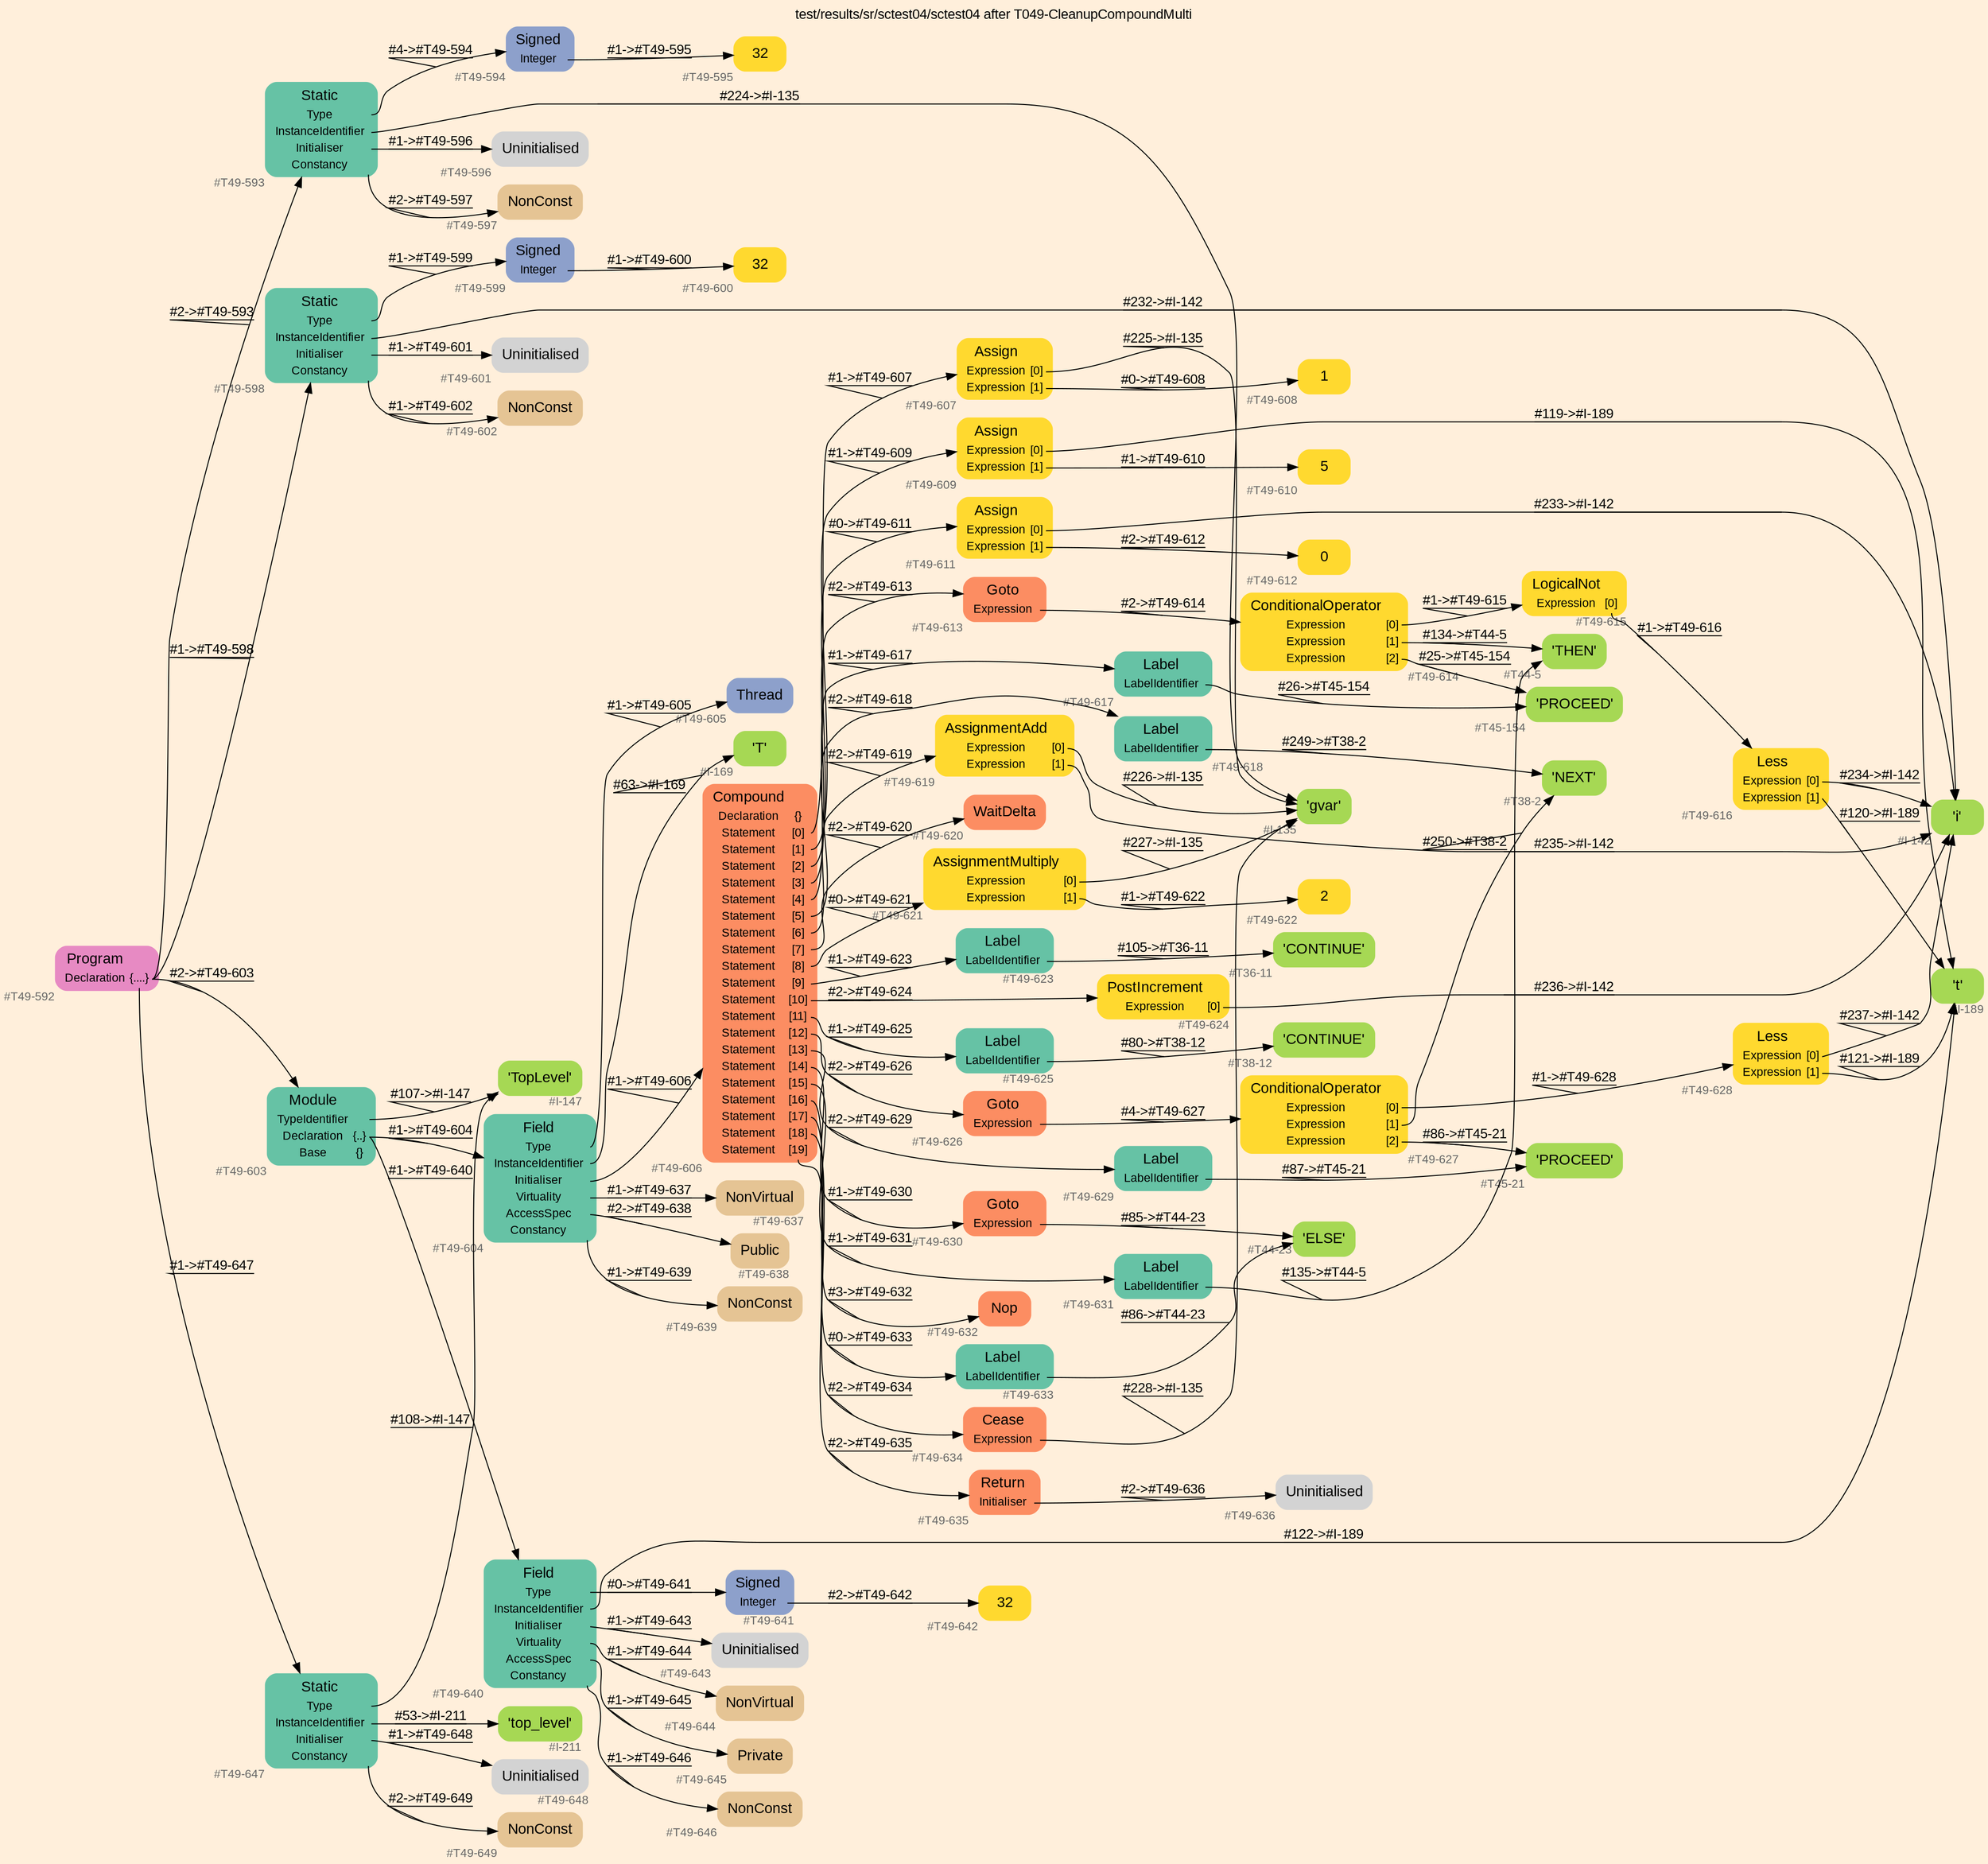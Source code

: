digraph "test/results/sr/sctest04/sctest04 after T049-CleanupCompoundMulti" {
label = "test/results/sr/sctest04/sctest04 after T049-CleanupCompoundMulti"
labelloc = t
graph [
    rankdir = "LR"
    ranksep = 0.3
    bgcolor = antiquewhite1
    color = black
    fontcolor = black
    fontname = "Arial"
];
node [
    fontname = "Arial"
];
edge [
    fontname = "Arial"
];

// -------------------- node figure --------------------
// -------- block #T49-592 ----------
"#T49-592" [
    fillcolor = "/set28/4"
    xlabel = "#T49-592"
    fontsize = "12"
    fontcolor = grey40
    shape = "plaintext"
    label = <<TABLE BORDER="0" CELLBORDER="0" CELLSPACING="0">
     <TR><TD><FONT COLOR="black" POINT-SIZE="15">Program</FONT></TD></TR>
     <TR><TD><FONT COLOR="black" POINT-SIZE="12">Declaration</FONT></TD><TD PORT="port0"><FONT COLOR="black" POINT-SIZE="12">{....}</FONT></TD></TR>
    </TABLE>>
    style = "rounded,filled"
];

// -------- block #T49-593 ----------
"#T49-593" [
    fillcolor = "/set28/1"
    xlabel = "#T49-593"
    fontsize = "12"
    fontcolor = grey40
    shape = "plaintext"
    label = <<TABLE BORDER="0" CELLBORDER="0" CELLSPACING="0">
     <TR><TD><FONT COLOR="black" POINT-SIZE="15">Static</FONT></TD></TR>
     <TR><TD><FONT COLOR="black" POINT-SIZE="12">Type</FONT></TD><TD PORT="port0"></TD></TR>
     <TR><TD><FONT COLOR="black" POINT-SIZE="12">InstanceIdentifier</FONT></TD><TD PORT="port1"></TD></TR>
     <TR><TD><FONT COLOR="black" POINT-SIZE="12">Initialiser</FONT></TD><TD PORT="port2"></TD></TR>
     <TR><TD><FONT COLOR="black" POINT-SIZE="12">Constancy</FONT></TD><TD PORT="port3"></TD></TR>
    </TABLE>>
    style = "rounded,filled"
];

// -------- block #T49-594 ----------
"#T49-594" [
    fillcolor = "/set28/3"
    xlabel = "#T49-594"
    fontsize = "12"
    fontcolor = grey40
    shape = "plaintext"
    label = <<TABLE BORDER="0" CELLBORDER="0" CELLSPACING="0">
     <TR><TD><FONT COLOR="black" POINT-SIZE="15">Signed</FONT></TD></TR>
     <TR><TD><FONT COLOR="black" POINT-SIZE="12">Integer</FONT></TD><TD PORT="port0"></TD></TR>
    </TABLE>>
    style = "rounded,filled"
];

// -------- block #T49-595 ----------
"#T49-595" [
    fillcolor = "/set28/6"
    xlabel = "#T49-595"
    fontsize = "12"
    fontcolor = grey40
    shape = "plaintext"
    label = <<TABLE BORDER="0" CELLBORDER="0" CELLSPACING="0">
     <TR><TD><FONT COLOR="black" POINT-SIZE="15">32</FONT></TD></TR>
    </TABLE>>
    style = "rounded,filled"
];

// -------- block #I-135 ----------
"#I-135" [
    fillcolor = "/set28/5"
    xlabel = "#I-135"
    fontsize = "12"
    fontcolor = grey40
    shape = "plaintext"
    label = <<TABLE BORDER="0" CELLBORDER="0" CELLSPACING="0">
     <TR><TD><FONT COLOR="black" POINT-SIZE="15">'gvar'</FONT></TD></TR>
    </TABLE>>
    style = "rounded,filled"
];

// -------- block #T49-596 ----------
"#T49-596" [
    xlabel = "#T49-596"
    fontsize = "12"
    fontcolor = grey40
    shape = "plaintext"
    label = <<TABLE BORDER="0" CELLBORDER="0" CELLSPACING="0">
     <TR><TD><FONT COLOR="black" POINT-SIZE="15">Uninitialised</FONT></TD></TR>
    </TABLE>>
    style = "rounded,filled"
];

// -------- block #T49-597 ----------
"#T49-597" [
    fillcolor = "/set28/7"
    xlabel = "#T49-597"
    fontsize = "12"
    fontcolor = grey40
    shape = "plaintext"
    label = <<TABLE BORDER="0" CELLBORDER="0" CELLSPACING="0">
     <TR><TD><FONT COLOR="black" POINT-SIZE="15">NonConst</FONT></TD></TR>
    </TABLE>>
    style = "rounded,filled"
];

// -------- block #T49-598 ----------
"#T49-598" [
    fillcolor = "/set28/1"
    xlabel = "#T49-598"
    fontsize = "12"
    fontcolor = grey40
    shape = "plaintext"
    label = <<TABLE BORDER="0" CELLBORDER="0" CELLSPACING="0">
     <TR><TD><FONT COLOR="black" POINT-SIZE="15">Static</FONT></TD></TR>
     <TR><TD><FONT COLOR="black" POINT-SIZE="12">Type</FONT></TD><TD PORT="port0"></TD></TR>
     <TR><TD><FONT COLOR="black" POINT-SIZE="12">InstanceIdentifier</FONT></TD><TD PORT="port1"></TD></TR>
     <TR><TD><FONT COLOR="black" POINT-SIZE="12">Initialiser</FONT></TD><TD PORT="port2"></TD></TR>
     <TR><TD><FONT COLOR="black" POINT-SIZE="12">Constancy</FONT></TD><TD PORT="port3"></TD></TR>
    </TABLE>>
    style = "rounded,filled"
];

// -------- block #T49-599 ----------
"#T49-599" [
    fillcolor = "/set28/3"
    xlabel = "#T49-599"
    fontsize = "12"
    fontcolor = grey40
    shape = "plaintext"
    label = <<TABLE BORDER="0" CELLBORDER="0" CELLSPACING="0">
     <TR><TD><FONT COLOR="black" POINT-SIZE="15">Signed</FONT></TD></TR>
     <TR><TD><FONT COLOR="black" POINT-SIZE="12">Integer</FONT></TD><TD PORT="port0"></TD></TR>
    </TABLE>>
    style = "rounded,filled"
];

// -------- block #T49-600 ----------
"#T49-600" [
    fillcolor = "/set28/6"
    xlabel = "#T49-600"
    fontsize = "12"
    fontcolor = grey40
    shape = "plaintext"
    label = <<TABLE BORDER="0" CELLBORDER="0" CELLSPACING="0">
     <TR><TD><FONT COLOR="black" POINT-SIZE="15">32</FONT></TD></TR>
    </TABLE>>
    style = "rounded,filled"
];

// -------- block #I-142 ----------
"#I-142" [
    fillcolor = "/set28/5"
    xlabel = "#I-142"
    fontsize = "12"
    fontcolor = grey40
    shape = "plaintext"
    label = <<TABLE BORDER="0" CELLBORDER="0" CELLSPACING="0">
     <TR><TD><FONT COLOR="black" POINT-SIZE="15">'i'</FONT></TD></TR>
    </TABLE>>
    style = "rounded,filled"
];

// -------- block #T49-601 ----------
"#T49-601" [
    xlabel = "#T49-601"
    fontsize = "12"
    fontcolor = grey40
    shape = "plaintext"
    label = <<TABLE BORDER="0" CELLBORDER="0" CELLSPACING="0">
     <TR><TD><FONT COLOR="black" POINT-SIZE="15">Uninitialised</FONT></TD></TR>
    </TABLE>>
    style = "rounded,filled"
];

// -------- block #T49-602 ----------
"#T49-602" [
    fillcolor = "/set28/7"
    xlabel = "#T49-602"
    fontsize = "12"
    fontcolor = grey40
    shape = "plaintext"
    label = <<TABLE BORDER="0" CELLBORDER="0" CELLSPACING="0">
     <TR><TD><FONT COLOR="black" POINT-SIZE="15">NonConst</FONT></TD></TR>
    </TABLE>>
    style = "rounded,filled"
];

// -------- block #T49-603 ----------
"#T49-603" [
    fillcolor = "/set28/1"
    xlabel = "#T49-603"
    fontsize = "12"
    fontcolor = grey40
    shape = "plaintext"
    label = <<TABLE BORDER="0" CELLBORDER="0" CELLSPACING="0">
     <TR><TD><FONT COLOR="black" POINT-SIZE="15">Module</FONT></TD></TR>
     <TR><TD><FONT COLOR="black" POINT-SIZE="12">TypeIdentifier</FONT></TD><TD PORT="port0"></TD></TR>
     <TR><TD><FONT COLOR="black" POINT-SIZE="12">Declaration</FONT></TD><TD PORT="port1"><FONT COLOR="black" POINT-SIZE="12">{..}</FONT></TD></TR>
     <TR><TD><FONT COLOR="black" POINT-SIZE="12">Base</FONT></TD><TD PORT="port2"><FONT COLOR="black" POINT-SIZE="12">{}</FONT></TD></TR>
    </TABLE>>
    style = "rounded,filled"
];

// -------- block #I-147 ----------
"#I-147" [
    fillcolor = "/set28/5"
    xlabel = "#I-147"
    fontsize = "12"
    fontcolor = grey40
    shape = "plaintext"
    label = <<TABLE BORDER="0" CELLBORDER="0" CELLSPACING="0">
     <TR><TD><FONT COLOR="black" POINT-SIZE="15">'TopLevel'</FONT></TD></TR>
    </TABLE>>
    style = "rounded,filled"
];

// -------- block #T49-604 ----------
"#T49-604" [
    fillcolor = "/set28/1"
    xlabel = "#T49-604"
    fontsize = "12"
    fontcolor = grey40
    shape = "plaintext"
    label = <<TABLE BORDER="0" CELLBORDER="0" CELLSPACING="0">
     <TR><TD><FONT COLOR="black" POINT-SIZE="15">Field</FONT></TD></TR>
     <TR><TD><FONT COLOR="black" POINT-SIZE="12">Type</FONT></TD><TD PORT="port0"></TD></TR>
     <TR><TD><FONT COLOR="black" POINT-SIZE="12">InstanceIdentifier</FONT></TD><TD PORT="port1"></TD></TR>
     <TR><TD><FONT COLOR="black" POINT-SIZE="12">Initialiser</FONT></TD><TD PORT="port2"></TD></TR>
     <TR><TD><FONT COLOR="black" POINT-SIZE="12">Virtuality</FONT></TD><TD PORT="port3"></TD></TR>
     <TR><TD><FONT COLOR="black" POINT-SIZE="12">AccessSpec</FONT></TD><TD PORT="port4"></TD></TR>
     <TR><TD><FONT COLOR="black" POINT-SIZE="12">Constancy</FONT></TD><TD PORT="port5"></TD></TR>
    </TABLE>>
    style = "rounded,filled"
];

// -------- block #T49-605 ----------
"#T49-605" [
    fillcolor = "/set28/3"
    xlabel = "#T49-605"
    fontsize = "12"
    fontcolor = grey40
    shape = "plaintext"
    label = <<TABLE BORDER="0" CELLBORDER="0" CELLSPACING="0">
     <TR><TD><FONT COLOR="black" POINT-SIZE="15">Thread</FONT></TD></TR>
    </TABLE>>
    style = "rounded,filled"
];

// -------- block #I-169 ----------
"#I-169" [
    fillcolor = "/set28/5"
    xlabel = "#I-169"
    fontsize = "12"
    fontcolor = grey40
    shape = "plaintext"
    label = <<TABLE BORDER="0" CELLBORDER="0" CELLSPACING="0">
     <TR><TD><FONT COLOR="black" POINT-SIZE="15">'T'</FONT></TD></TR>
    </TABLE>>
    style = "rounded,filled"
];

// -------- block #T49-606 ----------
"#T49-606" [
    fillcolor = "/set28/2"
    xlabel = "#T49-606"
    fontsize = "12"
    fontcolor = grey40
    shape = "plaintext"
    label = <<TABLE BORDER="0" CELLBORDER="0" CELLSPACING="0">
     <TR><TD><FONT COLOR="black" POINT-SIZE="15">Compound</FONT></TD></TR>
     <TR><TD><FONT COLOR="black" POINT-SIZE="12">Declaration</FONT></TD><TD PORT="port0"><FONT COLOR="black" POINT-SIZE="12">{}</FONT></TD></TR>
     <TR><TD><FONT COLOR="black" POINT-SIZE="12">Statement</FONT></TD><TD PORT="port1"><FONT COLOR="black" POINT-SIZE="12">[0]</FONT></TD></TR>
     <TR><TD><FONT COLOR="black" POINT-SIZE="12">Statement</FONT></TD><TD PORT="port2"><FONT COLOR="black" POINT-SIZE="12">[1]</FONT></TD></TR>
     <TR><TD><FONT COLOR="black" POINT-SIZE="12">Statement</FONT></TD><TD PORT="port3"><FONT COLOR="black" POINT-SIZE="12">[2]</FONT></TD></TR>
     <TR><TD><FONT COLOR="black" POINT-SIZE="12">Statement</FONT></TD><TD PORT="port4"><FONT COLOR="black" POINT-SIZE="12">[3]</FONT></TD></TR>
     <TR><TD><FONT COLOR="black" POINT-SIZE="12">Statement</FONT></TD><TD PORT="port5"><FONT COLOR="black" POINT-SIZE="12">[4]</FONT></TD></TR>
     <TR><TD><FONT COLOR="black" POINT-SIZE="12">Statement</FONT></TD><TD PORT="port6"><FONT COLOR="black" POINT-SIZE="12">[5]</FONT></TD></TR>
     <TR><TD><FONT COLOR="black" POINT-SIZE="12">Statement</FONT></TD><TD PORT="port7"><FONT COLOR="black" POINT-SIZE="12">[6]</FONT></TD></TR>
     <TR><TD><FONT COLOR="black" POINT-SIZE="12">Statement</FONT></TD><TD PORT="port8"><FONT COLOR="black" POINT-SIZE="12">[7]</FONT></TD></TR>
     <TR><TD><FONT COLOR="black" POINT-SIZE="12">Statement</FONT></TD><TD PORT="port9"><FONT COLOR="black" POINT-SIZE="12">[8]</FONT></TD></TR>
     <TR><TD><FONT COLOR="black" POINT-SIZE="12">Statement</FONT></TD><TD PORT="port10"><FONT COLOR="black" POINT-SIZE="12">[9]</FONT></TD></TR>
     <TR><TD><FONT COLOR="black" POINT-SIZE="12">Statement</FONT></TD><TD PORT="port11"><FONT COLOR="black" POINT-SIZE="12">[10]</FONT></TD></TR>
     <TR><TD><FONT COLOR="black" POINT-SIZE="12">Statement</FONT></TD><TD PORT="port12"><FONT COLOR="black" POINT-SIZE="12">[11]</FONT></TD></TR>
     <TR><TD><FONT COLOR="black" POINT-SIZE="12">Statement</FONT></TD><TD PORT="port13"><FONT COLOR="black" POINT-SIZE="12">[12]</FONT></TD></TR>
     <TR><TD><FONT COLOR="black" POINT-SIZE="12">Statement</FONT></TD><TD PORT="port14"><FONT COLOR="black" POINT-SIZE="12">[13]</FONT></TD></TR>
     <TR><TD><FONT COLOR="black" POINT-SIZE="12">Statement</FONT></TD><TD PORT="port15"><FONT COLOR="black" POINT-SIZE="12">[14]</FONT></TD></TR>
     <TR><TD><FONT COLOR="black" POINT-SIZE="12">Statement</FONT></TD><TD PORT="port16"><FONT COLOR="black" POINT-SIZE="12">[15]</FONT></TD></TR>
     <TR><TD><FONT COLOR="black" POINT-SIZE="12">Statement</FONT></TD><TD PORT="port17"><FONT COLOR="black" POINT-SIZE="12">[16]</FONT></TD></TR>
     <TR><TD><FONT COLOR="black" POINT-SIZE="12">Statement</FONT></TD><TD PORT="port18"><FONT COLOR="black" POINT-SIZE="12">[17]</FONT></TD></TR>
     <TR><TD><FONT COLOR="black" POINT-SIZE="12">Statement</FONT></TD><TD PORT="port19"><FONT COLOR="black" POINT-SIZE="12">[18]</FONT></TD></TR>
     <TR><TD><FONT COLOR="black" POINT-SIZE="12">Statement</FONT></TD><TD PORT="port20"><FONT COLOR="black" POINT-SIZE="12">[19]</FONT></TD></TR>
    </TABLE>>
    style = "rounded,filled"
];

// -------- block #T49-607 ----------
"#T49-607" [
    fillcolor = "/set28/6"
    xlabel = "#T49-607"
    fontsize = "12"
    fontcolor = grey40
    shape = "plaintext"
    label = <<TABLE BORDER="0" CELLBORDER="0" CELLSPACING="0">
     <TR><TD><FONT COLOR="black" POINT-SIZE="15">Assign</FONT></TD></TR>
     <TR><TD><FONT COLOR="black" POINT-SIZE="12">Expression</FONT></TD><TD PORT="port0"><FONT COLOR="black" POINT-SIZE="12">[0]</FONT></TD></TR>
     <TR><TD><FONT COLOR="black" POINT-SIZE="12">Expression</FONT></TD><TD PORT="port1"><FONT COLOR="black" POINT-SIZE="12">[1]</FONT></TD></TR>
    </TABLE>>
    style = "rounded,filled"
];

// -------- block #T49-608 ----------
"#T49-608" [
    fillcolor = "/set28/6"
    xlabel = "#T49-608"
    fontsize = "12"
    fontcolor = grey40
    shape = "plaintext"
    label = <<TABLE BORDER="0" CELLBORDER="0" CELLSPACING="0">
     <TR><TD><FONT COLOR="black" POINT-SIZE="15">1</FONT></TD></TR>
    </TABLE>>
    style = "rounded,filled"
];

// -------- block #T49-609 ----------
"#T49-609" [
    fillcolor = "/set28/6"
    xlabel = "#T49-609"
    fontsize = "12"
    fontcolor = grey40
    shape = "plaintext"
    label = <<TABLE BORDER="0" CELLBORDER="0" CELLSPACING="0">
     <TR><TD><FONT COLOR="black" POINT-SIZE="15">Assign</FONT></TD></TR>
     <TR><TD><FONT COLOR="black" POINT-SIZE="12">Expression</FONT></TD><TD PORT="port0"><FONT COLOR="black" POINT-SIZE="12">[0]</FONT></TD></TR>
     <TR><TD><FONT COLOR="black" POINT-SIZE="12">Expression</FONT></TD><TD PORT="port1"><FONT COLOR="black" POINT-SIZE="12">[1]</FONT></TD></TR>
    </TABLE>>
    style = "rounded,filled"
];

// -------- block #I-189 ----------
"#I-189" [
    fillcolor = "/set28/5"
    xlabel = "#I-189"
    fontsize = "12"
    fontcolor = grey40
    shape = "plaintext"
    label = <<TABLE BORDER="0" CELLBORDER="0" CELLSPACING="0">
     <TR><TD><FONT COLOR="black" POINT-SIZE="15">'t'</FONT></TD></TR>
    </TABLE>>
    style = "rounded,filled"
];

// -------- block #T49-610 ----------
"#T49-610" [
    fillcolor = "/set28/6"
    xlabel = "#T49-610"
    fontsize = "12"
    fontcolor = grey40
    shape = "plaintext"
    label = <<TABLE BORDER="0" CELLBORDER="0" CELLSPACING="0">
     <TR><TD><FONT COLOR="black" POINT-SIZE="15">5</FONT></TD></TR>
    </TABLE>>
    style = "rounded,filled"
];

// -------- block #T49-611 ----------
"#T49-611" [
    fillcolor = "/set28/6"
    xlabel = "#T49-611"
    fontsize = "12"
    fontcolor = grey40
    shape = "plaintext"
    label = <<TABLE BORDER="0" CELLBORDER="0" CELLSPACING="0">
     <TR><TD><FONT COLOR="black" POINT-SIZE="15">Assign</FONT></TD></TR>
     <TR><TD><FONT COLOR="black" POINT-SIZE="12">Expression</FONT></TD><TD PORT="port0"><FONT COLOR="black" POINT-SIZE="12">[0]</FONT></TD></TR>
     <TR><TD><FONT COLOR="black" POINT-SIZE="12">Expression</FONT></TD><TD PORT="port1"><FONT COLOR="black" POINT-SIZE="12">[1]</FONT></TD></TR>
    </TABLE>>
    style = "rounded,filled"
];

// -------- block #T49-612 ----------
"#T49-612" [
    fillcolor = "/set28/6"
    xlabel = "#T49-612"
    fontsize = "12"
    fontcolor = grey40
    shape = "plaintext"
    label = <<TABLE BORDER="0" CELLBORDER="0" CELLSPACING="0">
     <TR><TD><FONT COLOR="black" POINT-SIZE="15">0</FONT></TD></TR>
    </TABLE>>
    style = "rounded,filled"
];

// -------- block #T49-613 ----------
"#T49-613" [
    fillcolor = "/set28/2"
    xlabel = "#T49-613"
    fontsize = "12"
    fontcolor = grey40
    shape = "plaintext"
    label = <<TABLE BORDER="0" CELLBORDER="0" CELLSPACING="0">
     <TR><TD><FONT COLOR="black" POINT-SIZE="15">Goto</FONT></TD></TR>
     <TR><TD><FONT COLOR="black" POINT-SIZE="12">Expression</FONT></TD><TD PORT="port0"></TD></TR>
    </TABLE>>
    style = "rounded,filled"
];

// -------- block #T49-614 ----------
"#T49-614" [
    fillcolor = "/set28/6"
    xlabel = "#T49-614"
    fontsize = "12"
    fontcolor = grey40
    shape = "plaintext"
    label = <<TABLE BORDER="0" CELLBORDER="0" CELLSPACING="0">
     <TR><TD><FONT COLOR="black" POINT-SIZE="15">ConditionalOperator</FONT></TD></TR>
     <TR><TD><FONT COLOR="black" POINT-SIZE="12">Expression</FONT></TD><TD PORT="port0"><FONT COLOR="black" POINT-SIZE="12">[0]</FONT></TD></TR>
     <TR><TD><FONT COLOR="black" POINT-SIZE="12">Expression</FONT></TD><TD PORT="port1"><FONT COLOR="black" POINT-SIZE="12">[1]</FONT></TD></TR>
     <TR><TD><FONT COLOR="black" POINT-SIZE="12">Expression</FONT></TD><TD PORT="port2"><FONT COLOR="black" POINT-SIZE="12">[2]</FONT></TD></TR>
    </TABLE>>
    style = "rounded,filled"
];

// -------- block #T49-615 ----------
"#T49-615" [
    fillcolor = "/set28/6"
    xlabel = "#T49-615"
    fontsize = "12"
    fontcolor = grey40
    shape = "plaintext"
    label = <<TABLE BORDER="0" CELLBORDER="0" CELLSPACING="0">
     <TR><TD><FONT COLOR="black" POINT-SIZE="15">LogicalNot</FONT></TD></TR>
     <TR><TD><FONT COLOR="black" POINT-SIZE="12">Expression</FONT></TD><TD PORT="port0"><FONT COLOR="black" POINT-SIZE="12">[0]</FONT></TD></TR>
    </TABLE>>
    style = "rounded,filled"
];

// -------- block #T49-616 ----------
"#T49-616" [
    fillcolor = "/set28/6"
    xlabel = "#T49-616"
    fontsize = "12"
    fontcolor = grey40
    shape = "plaintext"
    label = <<TABLE BORDER="0" CELLBORDER="0" CELLSPACING="0">
     <TR><TD><FONT COLOR="black" POINT-SIZE="15">Less</FONT></TD></TR>
     <TR><TD><FONT COLOR="black" POINT-SIZE="12">Expression</FONT></TD><TD PORT="port0"><FONT COLOR="black" POINT-SIZE="12">[0]</FONT></TD></TR>
     <TR><TD><FONT COLOR="black" POINT-SIZE="12">Expression</FONT></TD><TD PORT="port1"><FONT COLOR="black" POINT-SIZE="12">[1]</FONT></TD></TR>
    </TABLE>>
    style = "rounded,filled"
];

// -------- block #T44-5 ----------
"#T44-5" [
    fillcolor = "/set28/5"
    xlabel = "#T44-5"
    fontsize = "12"
    fontcolor = grey40
    shape = "plaintext"
    label = <<TABLE BORDER="0" CELLBORDER="0" CELLSPACING="0">
     <TR><TD><FONT COLOR="black" POINT-SIZE="15">'THEN'</FONT></TD></TR>
    </TABLE>>
    style = "rounded,filled"
];

// -------- block #T45-154 ----------
"#T45-154" [
    fillcolor = "/set28/5"
    xlabel = "#T45-154"
    fontsize = "12"
    fontcolor = grey40
    shape = "plaintext"
    label = <<TABLE BORDER="0" CELLBORDER="0" CELLSPACING="0">
     <TR><TD><FONT COLOR="black" POINT-SIZE="15">'PROCEED'</FONT></TD></TR>
    </TABLE>>
    style = "rounded,filled"
];

// -------- block #T49-617 ----------
"#T49-617" [
    fillcolor = "/set28/1"
    xlabel = "#T49-617"
    fontsize = "12"
    fontcolor = grey40
    shape = "plaintext"
    label = <<TABLE BORDER="0" CELLBORDER="0" CELLSPACING="0">
     <TR><TD><FONT COLOR="black" POINT-SIZE="15">Label</FONT></TD></TR>
     <TR><TD><FONT COLOR="black" POINT-SIZE="12">LabelIdentifier</FONT></TD><TD PORT="port0"></TD></TR>
    </TABLE>>
    style = "rounded,filled"
];

// -------- block #T49-618 ----------
"#T49-618" [
    fillcolor = "/set28/1"
    xlabel = "#T49-618"
    fontsize = "12"
    fontcolor = grey40
    shape = "plaintext"
    label = <<TABLE BORDER="0" CELLBORDER="0" CELLSPACING="0">
     <TR><TD><FONT COLOR="black" POINT-SIZE="15">Label</FONT></TD></TR>
     <TR><TD><FONT COLOR="black" POINT-SIZE="12">LabelIdentifier</FONT></TD><TD PORT="port0"></TD></TR>
    </TABLE>>
    style = "rounded,filled"
];

// -------- block #T38-2 ----------
"#T38-2" [
    fillcolor = "/set28/5"
    xlabel = "#T38-2"
    fontsize = "12"
    fontcolor = grey40
    shape = "plaintext"
    label = <<TABLE BORDER="0" CELLBORDER="0" CELLSPACING="0">
     <TR><TD><FONT COLOR="black" POINT-SIZE="15">'NEXT'</FONT></TD></TR>
    </TABLE>>
    style = "rounded,filled"
];

// -------- block #T49-619 ----------
"#T49-619" [
    fillcolor = "/set28/6"
    xlabel = "#T49-619"
    fontsize = "12"
    fontcolor = grey40
    shape = "plaintext"
    label = <<TABLE BORDER="0" CELLBORDER="0" CELLSPACING="0">
     <TR><TD><FONT COLOR="black" POINT-SIZE="15">AssignmentAdd</FONT></TD></TR>
     <TR><TD><FONT COLOR="black" POINT-SIZE="12">Expression</FONT></TD><TD PORT="port0"><FONT COLOR="black" POINT-SIZE="12">[0]</FONT></TD></TR>
     <TR><TD><FONT COLOR="black" POINT-SIZE="12">Expression</FONT></TD><TD PORT="port1"><FONT COLOR="black" POINT-SIZE="12">[1]</FONT></TD></TR>
    </TABLE>>
    style = "rounded,filled"
];

// -------- block #T49-620 ----------
"#T49-620" [
    fillcolor = "/set28/2"
    xlabel = "#T49-620"
    fontsize = "12"
    fontcolor = grey40
    shape = "plaintext"
    label = <<TABLE BORDER="0" CELLBORDER="0" CELLSPACING="0">
     <TR><TD><FONT COLOR="black" POINT-SIZE="15">WaitDelta</FONT></TD></TR>
    </TABLE>>
    style = "rounded,filled"
];

// -------- block #T49-621 ----------
"#T49-621" [
    fillcolor = "/set28/6"
    xlabel = "#T49-621"
    fontsize = "12"
    fontcolor = grey40
    shape = "plaintext"
    label = <<TABLE BORDER="0" CELLBORDER="0" CELLSPACING="0">
     <TR><TD><FONT COLOR="black" POINT-SIZE="15">AssignmentMultiply</FONT></TD></TR>
     <TR><TD><FONT COLOR="black" POINT-SIZE="12">Expression</FONT></TD><TD PORT="port0"><FONT COLOR="black" POINT-SIZE="12">[0]</FONT></TD></TR>
     <TR><TD><FONT COLOR="black" POINT-SIZE="12">Expression</FONT></TD><TD PORT="port1"><FONT COLOR="black" POINT-SIZE="12">[1]</FONT></TD></TR>
    </TABLE>>
    style = "rounded,filled"
];

// -------- block #T49-622 ----------
"#T49-622" [
    fillcolor = "/set28/6"
    xlabel = "#T49-622"
    fontsize = "12"
    fontcolor = grey40
    shape = "plaintext"
    label = <<TABLE BORDER="0" CELLBORDER="0" CELLSPACING="0">
     <TR><TD><FONT COLOR="black" POINT-SIZE="15">2</FONT></TD></TR>
    </TABLE>>
    style = "rounded,filled"
];

// -------- block #T49-623 ----------
"#T49-623" [
    fillcolor = "/set28/1"
    xlabel = "#T49-623"
    fontsize = "12"
    fontcolor = grey40
    shape = "plaintext"
    label = <<TABLE BORDER="0" CELLBORDER="0" CELLSPACING="0">
     <TR><TD><FONT COLOR="black" POINT-SIZE="15">Label</FONT></TD></TR>
     <TR><TD><FONT COLOR="black" POINT-SIZE="12">LabelIdentifier</FONT></TD><TD PORT="port0"></TD></TR>
    </TABLE>>
    style = "rounded,filled"
];

// -------- block #T36-11 ----------
"#T36-11" [
    fillcolor = "/set28/5"
    xlabel = "#T36-11"
    fontsize = "12"
    fontcolor = grey40
    shape = "plaintext"
    label = <<TABLE BORDER="0" CELLBORDER="0" CELLSPACING="0">
     <TR><TD><FONT COLOR="black" POINT-SIZE="15">'CONTINUE'</FONT></TD></TR>
    </TABLE>>
    style = "rounded,filled"
];

// -------- block #T49-624 ----------
"#T49-624" [
    fillcolor = "/set28/6"
    xlabel = "#T49-624"
    fontsize = "12"
    fontcolor = grey40
    shape = "plaintext"
    label = <<TABLE BORDER="0" CELLBORDER="0" CELLSPACING="0">
     <TR><TD><FONT COLOR="black" POINT-SIZE="15">PostIncrement</FONT></TD></TR>
     <TR><TD><FONT COLOR="black" POINT-SIZE="12">Expression</FONT></TD><TD PORT="port0"><FONT COLOR="black" POINT-SIZE="12">[0]</FONT></TD></TR>
    </TABLE>>
    style = "rounded,filled"
];

// -------- block #T49-625 ----------
"#T49-625" [
    fillcolor = "/set28/1"
    xlabel = "#T49-625"
    fontsize = "12"
    fontcolor = grey40
    shape = "plaintext"
    label = <<TABLE BORDER="0" CELLBORDER="0" CELLSPACING="0">
     <TR><TD><FONT COLOR="black" POINT-SIZE="15">Label</FONT></TD></TR>
     <TR><TD><FONT COLOR="black" POINT-SIZE="12">LabelIdentifier</FONT></TD><TD PORT="port0"></TD></TR>
    </TABLE>>
    style = "rounded,filled"
];

// -------- block #T38-12 ----------
"#T38-12" [
    fillcolor = "/set28/5"
    xlabel = "#T38-12"
    fontsize = "12"
    fontcolor = grey40
    shape = "plaintext"
    label = <<TABLE BORDER="0" CELLBORDER="0" CELLSPACING="0">
     <TR><TD><FONT COLOR="black" POINT-SIZE="15">'CONTINUE'</FONT></TD></TR>
    </TABLE>>
    style = "rounded,filled"
];

// -------- block #T49-626 ----------
"#T49-626" [
    fillcolor = "/set28/2"
    xlabel = "#T49-626"
    fontsize = "12"
    fontcolor = grey40
    shape = "plaintext"
    label = <<TABLE BORDER="0" CELLBORDER="0" CELLSPACING="0">
     <TR><TD><FONT COLOR="black" POINT-SIZE="15">Goto</FONT></TD></TR>
     <TR><TD><FONT COLOR="black" POINT-SIZE="12">Expression</FONT></TD><TD PORT="port0"></TD></TR>
    </TABLE>>
    style = "rounded,filled"
];

// -------- block #T49-627 ----------
"#T49-627" [
    fillcolor = "/set28/6"
    xlabel = "#T49-627"
    fontsize = "12"
    fontcolor = grey40
    shape = "plaintext"
    label = <<TABLE BORDER="0" CELLBORDER="0" CELLSPACING="0">
     <TR><TD><FONT COLOR="black" POINT-SIZE="15">ConditionalOperator</FONT></TD></TR>
     <TR><TD><FONT COLOR="black" POINT-SIZE="12">Expression</FONT></TD><TD PORT="port0"><FONT COLOR="black" POINT-SIZE="12">[0]</FONT></TD></TR>
     <TR><TD><FONT COLOR="black" POINT-SIZE="12">Expression</FONT></TD><TD PORT="port1"><FONT COLOR="black" POINT-SIZE="12">[1]</FONT></TD></TR>
     <TR><TD><FONT COLOR="black" POINT-SIZE="12">Expression</FONT></TD><TD PORT="port2"><FONT COLOR="black" POINT-SIZE="12">[2]</FONT></TD></TR>
    </TABLE>>
    style = "rounded,filled"
];

// -------- block #T49-628 ----------
"#T49-628" [
    fillcolor = "/set28/6"
    xlabel = "#T49-628"
    fontsize = "12"
    fontcolor = grey40
    shape = "plaintext"
    label = <<TABLE BORDER="0" CELLBORDER="0" CELLSPACING="0">
     <TR><TD><FONT COLOR="black" POINT-SIZE="15">Less</FONT></TD></TR>
     <TR><TD><FONT COLOR="black" POINT-SIZE="12">Expression</FONT></TD><TD PORT="port0"><FONT COLOR="black" POINT-SIZE="12">[0]</FONT></TD></TR>
     <TR><TD><FONT COLOR="black" POINT-SIZE="12">Expression</FONT></TD><TD PORT="port1"><FONT COLOR="black" POINT-SIZE="12">[1]</FONT></TD></TR>
    </TABLE>>
    style = "rounded,filled"
];

// -------- block #T45-21 ----------
"#T45-21" [
    fillcolor = "/set28/5"
    xlabel = "#T45-21"
    fontsize = "12"
    fontcolor = grey40
    shape = "plaintext"
    label = <<TABLE BORDER="0" CELLBORDER="0" CELLSPACING="0">
     <TR><TD><FONT COLOR="black" POINT-SIZE="15">'PROCEED'</FONT></TD></TR>
    </TABLE>>
    style = "rounded,filled"
];

// -------- block #T49-629 ----------
"#T49-629" [
    fillcolor = "/set28/1"
    xlabel = "#T49-629"
    fontsize = "12"
    fontcolor = grey40
    shape = "plaintext"
    label = <<TABLE BORDER="0" CELLBORDER="0" CELLSPACING="0">
     <TR><TD><FONT COLOR="black" POINT-SIZE="15">Label</FONT></TD></TR>
     <TR><TD><FONT COLOR="black" POINT-SIZE="12">LabelIdentifier</FONT></TD><TD PORT="port0"></TD></TR>
    </TABLE>>
    style = "rounded,filled"
];

// -------- block #T49-630 ----------
"#T49-630" [
    fillcolor = "/set28/2"
    xlabel = "#T49-630"
    fontsize = "12"
    fontcolor = grey40
    shape = "plaintext"
    label = <<TABLE BORDER="0" CELLBORDER="0" CELLSPACING="0">
     <TR><TD><FONT COLOR="black" POINT-SIZE="15">Goto</FONT></TD></TR>
     <TR><TD><FONT COLOR="black" POINT-SIZE="12">Expression</FONT></TD><TD PORT="port0"></TD></TR>
    </TABLE>>
    style = "rounded,filled"
];

// -------- block #T44-23 ----------
"#T44-23" [
    fillcolor = "/set28/5"
    xlabel = "#T44-23"
    fontsize = "12"
    fontcolor = grey40
    shape = "plaintext"
    label = <<TABLE BORDER="0" CELLBORDER="0" CELLSPACING="0">
     <TR><TD><FONT COLOR="black" POINT-SIZE="15">'ELSE'</FONT></TD></TR>
    </TABLE>>
    style = "rounded,filled"
];

// -------- block #T49-631 ----------
"#T49-631" [
    fillcolor = "/set28/1"
    xlabel = "#T49-631"
    fontsize = "12"
    fontcolor = grey40
    shape = "plaintext"
    label = <<TABLE BORDER="0" CELLBORDER="0" CELLSPACING="0">
     <TR><TD><FONT COLOR="black" POINT-SIZE="15">Label</FONT></TD></TR>
     <TR><TD><FONT COLOR="black" POINT-SIZE="12">LabelIdentifier</FONT></TD><TD PORT="port0"></TD></TR>
    </TABLE>>
    style = "rounded,filled"
];

// -------- block #T49-632 ----------
"#T49-632" [
    fillcolor = "/set28/2"
    xlabel = "#T49-632"
    fontsize = "12"
    fontcolor = grey40
    shape = "plaintext"
    label = <<TABLE BORDER="0" CELLBORDER="0" CELLSPACING="0">
     <TR><TD><FONT COLOR="black" POINT-SIZE="15">Nop</FONT></TD></TR>
    </TABLE>>
    style = "rounded,filled"
];

// -------- block #T49-633 ----------
"#T49-633" [
    fillcolor = "/set28/1"
    xlabel = "#T49-633"
    fontsize = "12"
    fontcolor = grey40
    shape = "plaintext"
    label = <<TABLE BORDER="0" CELLBORDER="0" CELLSPACING="0">
     <TR><TD><FONT COLOR="black" POINT-SIZE="15">Label</FONT></TD></TR>
     <TR><TD><FONT COLOR="black" POINT-SIZE="12">LabelIdentifier</FONT></TD><TD PORT="port0"></TD></TR>
    </TABLE>>
    style = "rounded,filled"
];

// -------- block #T49-634 ----------
"#T49-634" [
    fillcolor = "/set28/2"
    xlabel = "#T49-634"
    fontsize = "12"
    fontcolor = grey40
    shape = "plaintext"
    label = <<TABLE BORDER="0" CELLBORDER="0" CELLSPACING="0">
     <TR><TD><FONT COLOR="black" POINT-SIZE="15">Cease</FONT></TD></TR>
     <TR><TD><FONT COLOR="black" POINT-SIZE="12">Expression</FONT></TD><TD PORT="port0"></TD></TR>
    </TABLE>>
    style = "rounded,filled"
];

// -------- block #T49-635 ----------
"#T49-635" [
    fillcolor = "/set28/2"
    xlabel = "#T49-635"
    fontsize = "12"
    fontcolor = grey40
    shape = "plaintext"
    label = <<TABLE BORDER="0" CELLBORDER="0" CELLSPACING="0">
     <TR><TD><FONT COLOR="black" POINT-SIZE="15">Return</FONT></TD></TR>
     <TR><TD><FONT COLOR="black" POINT-SIZE="12">Initialiser</FONT></TD><TD PORT="port0"></TD></TR>
    </TABLE>>
    style = "rounded,filled"
];

// -------- block #T49-636 ----------
"#T49-636" [
    xlabel = "#T49-636"
    fontsize = "12"
    fontcolor = grey40
    shape = "plaintext"
    label = <<TABLE BORDER="0" CELLBORDER="0" CELLSPACING="0">
     <TR><TD><FONT COLOR="black" POINT-SIZE="15">Uninitialised</FONT></TD></TR>
    </TABLE>>
    style = "rounded,filled"
];

// -------- block #T49-637 ----------
"#T49-637" [
    fillcolor = "/set28/7"
    xlabel = "#T49-637"
    fontsize = "12"
    fontcolor = grey40
    shape = "plaintext"
    label = <<TABLE BORDER="0" CELLBORDER="0" CELLSPACING="0">
     <TR><TD><FONT COLOR="black" POINT-SIZE="15">NonVirtual</FONT></TD></TR>
    </TABLE>>
    style = "rounded,filled"
];

// -------- block #T49-638 ----------
"#T49-638" [
    fillcolor = "/set28/7"
    xlabel = "#T49-638"
    fontsize = "12"
    fontcolor = grey40
    shape = "plaintext"
    label = <<TABLE BORDER="0" CELLBORDER="0" CELLSPACING="0">
     <TR><TD><FONT COLOR="black" POINT-SIZE="15">Public</FONT></TD></TR>
    </TABLE>>
    style = "rounded,filled"
];

// -------- block #T49-639 ----------
"#T49-639" [
    fillcolor = "/set28/7"
    xlabel = "#T49-639"
    fontsize = "12"
    fontcolor = grey40
    shape = "plaintext"
    label = <<TABLE BORDER="0" CELLBORDER="0" CELLSPACING="0">
     <TR><TD><FONT COLOR="black" POINT-SIZE="15">NonConst</FONT></TD></TR>
    </TABLE>>
    style = "rounded,filled"
];

// -------- block #T49-640 ----------
"#T49-640" [
    fillcolor = "/set28/1"
    xlabel = "#T49-640"
    fontsize = "12"
    fontcolor = grey40
    shape = "plaintext"
    label = <<TABLE BORDER="0" CELLBORDER="0" CELLSPACING="0">
     <TR><TD><FONT COLOR="black" POINT-SIZE="15">Field</FONT></TD></TR>
     <TR><TD><FONT COLOR="black" POINT-SIZE="12">Type</FONT></TD><TD PORT="port0"></TD></TR>
     <TR><TD><FONT COLOR="black" POINT-SIZE="12">InstanceIdentifier</FONT></TD><TD PORT="port1"></TD></TR>
     <TR><TD><FONT COLOR="black" POINT-SIZE="12">Initialiser</FONT></TD><TD PORT="port2"></TD></TR>
     <TR><TD><FONT COLOR="black" POINT-SIZE="12">Virtuality</FONT></TD><TD PORT="port3"></TD></TR>
     <TR><TD><FONT COLOR="black" POINT-SIZE="12">AccessSpec</FONT></TD><TD PORT="port4"></TD></TR>
     <TR><TD><FONT COLOR="black" POINT-SIZE="12">Constancy</FONT></TD><TD PORT="port5"></TD></TR>
    </TABLE>>
    style = "rounded,filled"
];

// -------- block #T49-641 ----------
"#T49-641" [
    fillcolor = "/set28/3"
    xlabel = "#T49-641"
    fontsize = "12"
    fontcolor = grey40
    shape = "plaintext"
    label = <<TABLE BORDER="0" CELLBORDER="0" CELLSPACING="0">
     <TR><TD><FONT COLOR="black" POINT-SIZE="15">Signed</FONT></TD></TR>
     <TR><TD><FONT COLOR="black" POINT-SIZE="12">Integer</FONT></TD><TD PORT="port0"></TD></TR>
    </TABLE>>
    style = "rounded,filled"
];

// -------- block #T49-642 ----------
"#T49-642" [
    fillcolor = "/set28/6"
    xlabel = "#T49-642"
    fontsize = "12"
    fontcolor = grey40
    shape = "plaintext"
    label = <<TABLE BORDER="0" CELLBORDER="0" CELLSPACING="0">
     <TR><TD><FONT COLOR="black" POINT-SIZE="15">32</FONT></TD></TR>
    </TABLE>>
    style = "rounded,filled"
];

// -------- block #T49-643 ----------
"#T49-643" [
    xlabel = "#T49-643"
    fontsize = "12"
    fontcolor = grey40
    shape = "plaintext"
    label = <<TABLE BORDER="0" CELLBORDER="0" CELLSPACING="0">
     <TR><TD><FONT COLOR="black" POINT-SIZE="15">Uninitialised</FONT></TD></TR>
    </TABLE>>
    style = "rounded,filled"
];

// -------- block #T49-644 ----------
"#T49-644" [
    fillcolor = "/set28/7"
    xlabel = "#T49-644"
    fontsize = "12"
    fontcolor = grey40
    shape = "plaintext"
    label = <<TABLE BORDER="0" CELLBORDER="0" CELLSPACING="0">
     <TR><TD><FONT COLOR="black" POINT-SIZE="15">NonVirtual</FONT></TD></TR>
    </TABLE>>
    style = "rounded,filled"
];

// -------- block #T49-645 ----------
"#T49-645" [
    fillcolor = "/set28/7"
    xlabel = "#T49-645"
    fontsize = "12"
    fontcolor = grey40
    shape = "plaintext"
    label = <<TABLE BORDER="0" CELLBORDER="0" CELLSPACING="0">
     <TR><TD><FONT COLOR="black" POINT-SIZE="15">Private</FONT></TD></TR>
    </TABLE>>
    style = "rounded,filled"
];

// -------- block #T49-646 ----------
"#T49-646" [
    fillcolor = "/set28/7"
    xlabel = "#T49-646"
    fontsize = "12"
    fontcolor = grey40
    shape = "plaintext"
    label = <<TABLE BORDER="0" CELLBORDER="0" CELLSPACING="0">
     <TR><TD><FONT COLOR="black" POINT-SIZE="15">NonConst</FONT></TD></TR>
    </TABLE>>
    style = "rounded,filled"
];

// -------- block #T49-647 ----------
"#T49-647" [
    fillcolor = "/set28/1"
    xlabel = "#T49-647"
    fontsize = "12"
    fontcolor = grey40
    shape = "plaintext"
    label = <<TABLE BORDER="0" CELLBORDER="0" CELLSPACING="0">
     <TR><TD><FONT COLOR="black" POINT-SIZE="15">Static</FONT></TD></TR>
     <TR><TD><FONT COLOR="black" POINT-SIZE="12">Type</FONT></TD><TD PORT="port0"></TD></TR>
     <TR><TD><FONT COLOR="black" POINT-SIZE="12">InstanceIdentifier</FONT></TD><TD PORT="port1"></TD></TR>
     <TR><TD><FONT COLOR="black" POINT-SIZE="12">Initialiser</FONT></TD><TD PORT="port2"></TD></TR>
     <TR><TD><FONT COLOR="black" POINT-SIZE="12">Constancy</FONT></TD><TD PORT="port3"></TD></TR>
    </TABLE>>
    style = "rounded,filled"
];

// -------- block #I-211 ----------
"#I-211" [
    fillcolor = "/set28/5"
    xlabel = "#I-211"
    fontsize = "12"
    fontcolor = grey40
    shape = "plaintext"
    label = <<TABLE BORDER="0" CELLBORDER="0" CELLSPACING="0">
     <TR><TD><FONT COLOR="black" POINT-SIZE="15">'top_level'</FONT></TD></TR>
    </TABLE>>
    style = "rounded,filled"
];

// -------- block #T49-648 ----------
"#T49-648" [
    xlabel = "#T49-648"
    fontsize = "12"
    fontcolor = grey40
    shape = "plaintext"
    label = <<TABLE BORDER="0" CELLBORDER="0" CELLSPACING="0">
     <TR><TD><FONT COLOR="black" POINT-SIZE="15">Uninitialised</FONT></TD></TR>
    </TABLE>>
    style = "rounded,filled"
];

// -------- block #T49-649 ----------
"#T49-649" [
    fillcolor = "/set28/7"
    xlabel = "#T49-649"
    fontsize = "12"
    fontcolor = grey40
    shape = "plaintext"
    label = <<TABLE BORDER="0" CELLBORDER="0" CELLSPACING="0">
     <TR><TD><FONT COLOR="black" POINT-SIZE="15">NonConst</FONT></TD></TR>
    </TABLE>>
    style = "rounded,filled"
];

"#T49-592":port0 -> "#T49-593" [
    label = "#2-&gt;#T49-593"
    decorate = true
    color = black
    fontcolor = black
];

"#T49-592":port0 -> "#T49-598" [
    label = "#1-&gt;#T49-598"
    decorate = true
    color = black
    fontcolor = black
];

"#T49-592":port0 -> "#T49-603" [
    label = "#2-&gt;#T49-603"
    decorate = true
    color = black
    fontcolor = black
];

"#T49-592":port0 -> "#T49-647" [
    label = "#1-&gt;#T49-647"
    decorate = true
    color = black
    fontcolor = black
];

"#T49-593":port0 -> "#T49-594" [
    label = "#4-&gt;#T49-594"
    decorate = true
    color = black
    fontcolor = black
];

"#T49-593":port1 -> "#I-135" [
    label = "#224-&gt;#I-135"
    decorate = true
    color = black
    fontcolor = black
];

"#T49-593":port2 -> "#T49-596" [
    label = "#1-&gt;#T49-596"
    decorate = true
    color = black
    fontcolor = black
];

"#T49-593":port3 -> "#T49-597" [
    label = "#2-&gt;#T49-597"
    decorate = true
    color = black
    fontcolor = black
];

"#T49-594":port0 -> "#T49-595" [
    label = "#1-&gt;#T49-595"
    decorate = true
    color = black
    fontcolor = black
];

"#T49-598":port0 -> "#T49-599" [
    label = "#1-&gt;#T49-599"
    decorate = true
    color = black
    fontcolor = black
];

"#T49-598":port1 -> "#I-142" [
    label = "#232-&gt;#I-142"
    decorate = true
    color = black
    fontcolor = black
];

"#T49-598":port2 -> "#T49-601" [
    label = "#1-&gt;#T49-601"
    decorate = true
    color = black
    fontcolor = black
];

"#T49-598":port3 -> "#T49-602" [
    label = "#1-&gt;#T49-602"
    decorate = true
    color = black
    fontcolor = black
];

"#T49-599":port0 -> "#T49-600" [
    label = "#1-&gt;#T49-600"
    decorate = true
    color = black
    fontcolor = black
];

"#T49-603":port0 -> "#I-147" [
    label = "#107-&gt;#I-147"
    decorate = true
    color = black
    fontcolor = black
];

"#T49-603":port1 -> "#T49-604" [
    label = "#1-&gt;#T49-604"
    decorate = true
    color = black
    fontcolor = black
];

"#T49-603":port1 -> "#T49-640" [
    label = "#1-&gt;#T49-640"
    decorate = true
    color = black
    fontcolor = black
];

"#T49-604":port0 -> "#T49-605" [
    label = "#1-&gt;#T49-605"
    decorate = true
    color = black
    fontcolor = black
];

"#T49-604":port1 -> "#I-169" [
    label = "#63-&gt;#I-169"
    decorate = true
    color = black
    fontcolor = black
];

"#T49-604":port2 -> "#T49-606" [
    label = "#1-&gt;#T49-606"
    decorate = true
    color = black
    fontcolor = black
];

"#T49-604":port3 -> "#T49-637" [
    label = "#1-&gt;#T49-637"
    decorate = true
    color = black
    fontcolor = black
];

"#T49-604":port4 -> "#T49-638" [
    label = "#2-&gt;#T49-638"
    decorate = true
    color = black
    fontcolor = black
];

"#T49-604":port5 -> "#T49-639" [
    label = "#1-&gt;#T49-639"
    decorate = true
    color = black
    fontcolor = black
];

"#T49-606":port1 -> "#T49-607" [
    label = "#1-&gt;#T49-607"
    decorate = true
    color = black
    fontcolor = black
];

"#T49-606":port2 -> "#T49-609" [
    label = "#1-&gt;#T49-609"
    decorate = true
    color = black
    fontcolor = black
];

"#T49-606":port3 -> "#T49-611" [
    label = "#0-&gt;#T49-611"
    decorate = true
    color = black
    fontcolor = black
];

"#T49-606":port4 -> "#T49-613" [
    label = "#2-&gt;#T49-613"
    decorate = true
    color = black
    fontcolor = black
];

"#T49-606":port5 -> "#T49-617" [
    label = "#1-&gt;#T49-617"
    decorate = true
    color = black
    fontcolor = black
];

"#T49-606":port6 -> "#T49-618" [
    label = "#2-&gt;#T49-618"
    decorate = true
    color = black
    fontcolor = black
];

"#T49-606":port7 -> "#T49-619" [
    label = "#2-&gt;#T49-619"
    decorate = true
    color = black
    fontcolor = black
];

"#T49-606":port8 -> "#T49-620" [
    label = "#2-&gt;#T49-620"
    decorate = true
    color = black
    fontcolor = black
];

"#T49-606":port9 -> "#T49-621" [
    label = "#0-&gt;#T49-621"
    decorate = true
    color = black
    fontcolor = black
];

"#T49-606":port10 -> "#T49-623" [
    label = "#1-&gt;#T49-623"
    decorate = true
    color = black
    fontcolor = black
];

"#T49-606":port11 -> "#T49-624" [
    label = "#2-&gt;#T49-624"
    decorate = true
    color = black
    fontcolor = black
];

"#T49-606":port12 -> "#T49-625" [
    label = "#1-&gt;#T49-625"
    decorate = true
    color = black
    fontcolor = black
];

"#T49-606":port13 -> "#T49-626" [
    label = "#2-&gt;#T49-626"
    decorate = true
    color = black
    fontcolor = black
];

"#T49-606":port14 -> "#T49-629" [
    label = "#2-&gt;#T49-629"
    decorate = true
    color = black
    fontcolor = black
];

"#T49-606":port15 -> "#T49-630" [
    label = "#1-&gt;#T49-630"
    decorate = true
    color = black
    fontcolor = black
];

"#T49-606":port16 -> "#T49-631" [
    label = "#1-&gt;#T49-631"
    decorate = true
    color = black
    fontcolor = black
];

"#T49-606":port17 -> "#T49-632" [
    label = "#3-&gt;#T49-632"
    decorate = true
    color = black
    fontcolor = black
];

"#T49-606":port18 -> "#T49-633" [
    label = "#0-&gt;#T49-633"
    decorate = true
    color = black
    fontcolor = black
];

"#T49-606":port19 -> "#T49-634" [
    label = "#2-&gt;#T49-634"
    decorate = true
    color = black
    fontcolor = black
];

"#T49-606":port20 -> "#T49-635" [
    label = "#2-&gt;#T49-635"
    decorate = true
    color = black
    fontcolor = black
];

"#T49-607":port0 -> "#I-135" [
    label = "#225-&gt;#I-135"
    decorate = true
    color = black
    fontcolor = black
];

"#T49-607":port1 -> "#T49-608" [
    label = "#0-&gt;#T49-608"
    decorate = true
    color = black
    fontcolor = black
];

"#T49-609":port0 -> "#I-189" [
    label = "#119-&gt;#I-189"
    decorate = true
    color = black
    fontcolor = black
];

"#T49-609":port1 -> "#T49-610" [
    label = "#1-&gt;#T49-610"
    decorate = true
    color = black
    fontcolor = black
];

"#T49-611":port0 -> "#I-142" [
    label = "#233-&gt;#I-142"
    decorate = true
    color = black
    fontcolor = black
];

"#T49-611":port1 -> "#T49-612" [
    label = "#2-&gt;#T49-612"
    decorate = true
    color = black
    fontcolor = black
];

"#T49-613":port0 -> "#T49-614" [
    label = "#2-&gt;#T49-614"
    decorate = true
    color = black
    fontcolor = black
];

"#T49-614":port0 -> "#T49-615" [
    label = "#1-&gt;#T49-615"
    decorate = true
    color = black
    fontcolor = black
];

"#T49-614":port1 -> "#T44-5" [
    label = "#134-&gt;#T44-5"
    decorate = true
    color = black
    fontcolor = black
];

"#T49-614":port2 -> "#T45-154" [
    label = "#25-&gt;#T45-154"
    decorate = true
    color = black
    fontcolor = black
];

"#T49-615":port0 -> "#T49-616" [
    label = "#1-&gt;#T49-616"
    decorate = true
    color = black
    fontcolor = black
];

"#T49-616":port0 -> "#I-142" [
    label = "#234-&gt;#I-142"
    decorate = true
    color = black
    fontcolor = black
];

"#T49-616":port1 -> "#I-189" [
    label = "#120-&gt;#I-189"
    decorate = true
    color = black
    fontcolor = black
];

"#T49-617":port0 -> "#T45-154" [
    label = "#26-&gt;#T45-154"
    decorate = true
    color = black
    fontcolor = black
];

"#T49-618":port0 -> "#T38-2" [
    label = "#249-&gt;#T38-2"
    decorate = true
    color = black
    fontcolor = black
];

"#T49-619":port0 -> "#I-135" [
    label = "#226-&gt;#I-135"
    decorate = true
    color = black
    fontcolor = black
];

"#T49-619":port1 -> "#I-142" [
    label = "#235-&gt;#I-142"
    decorate = true
    color = black
    fontcolor = black
];

"#T49-621":port0 -> "#I-135" [
    label = "#227-&gt;#I-135"
    decorate = true
    color = black
    fontcolor = black
];

"#T49-621":port1 -> "#T49-622" [
    label = "#1-&gt;#T49-622"
    decorate = true
    color = black
    fontcolor = black
];

"#T49-623":port0 -> "#T36-11" [
    label = "#105-&gt;#T36-11"
    decorate = true
    color = black
    fontcolor = black
];

"#T49-624":port0 -> "#I-142" [
    label = "#236-&gt;#I-142"
    decorate = true
    color = black
    fontcolor = black
];

"#T49-625":port0 -> "#T38-12" [
    label = "#80-&gt;#T38-12"
    decorate = true
    color = black
    fontcolor = black
];

"#T49-626":port0 -> "#T49-627" [
    label = "#4-&gt;#T49-627"
    decorate = true
    color = black
    fontcolor = black
];

"#T49-627":port0 -> "#T49-628" [
    label = "#1-&gt;#T49-628"
    decorate = true
    color = black
    fontcolor = black
];

"#T49-627":port1 -> "#T38-2" [
    label = "#250-&gt;#T38-2"
    decorate = true
    color = black
    fontcolor = black
];

"#T49-627":port2 -> "#T45-21" [
    label = "#86-&gt;#T45-21"
    decorate = true
    color = black
    fontcolor = black
];

"#T49-628":port0 -> "#I-142" [
    label = "#237-&gt;#I-142"
    decorate = true
    color = black
    fontcolor = black
];

"#T49-628":port1 -> "#I-189" [
    label = "#121-&gt;#I-189"
    decorate = true
    color = black
    fontcolor = black
];

"#T49-629":port0 -> "#T45-21" [
    label = "#87-&gt;#T45-21"
    decorate = true
    color = black
    fontcolor = black
];

"#T49-630":port0 -> "#T44-23" [
    label = "#85-&gt;#T44-23"
    decorate = true
    color = black
    fontcolor = black
];

"#T49-631":port0 -> "#T44-5" [
    label = "#135-&gt;#T44-5"
    decorate = true
    color = black
    fontcolor = black
];

"#T49-633":port0 -> "#T44-23" [
    label = "#86-&gt;#T44-23"
    decorate = true
    color = black
    fontcolor = black
];

"#T49-634":port0 -> "#I-135" [
    label = "#228-&gt;#I-135"
    decorate = true
    color = black
    fontcolor = black
];

"#T49-635":port0 -> "#T49-636" [
    label = "#2-&gt;#T49-636"
    decorate = true
    color = black
    fontcolor = black
];

"#T49-640":port0 -> "#T49-641" [
    label = "#0-&gt;#T49-641"
    decorate = true
    color = black
    fontcolor = black
];

"#T49-640":port1 -> "#I-189" [
    label = "#122-&gt;#I-189"
    decorate = true
    color = black
    fontcolor = black
];

"#T49-640":port2 -> "#T49-643" [
    label = "#1-&gt;#T49-643"
    decorate = true
    color = black
    fontcolor = black
];

"#T49-640":port3 -> "#T49-644" [
    label = "#1-&gt;#T49-644"
    decorate = true
    color = black
    fontcolor = black
];

"#T49-640":port4 -> "#T49-645" [
    label = "#1-&gt;#T49-645"
    decorate = true
    color = black
    fontcolor = black
];

"#T49-640":port5 -> "#T49-646" [
    label = "#1-&gt;#T49-646"
    decorate = true
    color = black
    fontcolor = black
];

"#T49-641":port0 -> "#T49-642" [
    label = "#2-&gt;#T49-642"
    decorate = true
    color = black
    fontcolor = black
];

"#T49-647":port0 -> "#I-147" [
    label = "#108-&gt;#I-147"
    decorate = true
    color = black
    fontcolor = black
];

"#T49-647":port1 -> "#I-211" [
    label = "#53-&gt;#I-211"
    decorate = true
    color = black
    fontcolor = black
];

"#T49-647":port2 -> "#T49-648" [
    label = "#1-&gt;#T49-648"
    decorate = true
    color = black
    fontcolor = black
];

"#T49-647":port3 -> "#T49-649" [
    label = "#2-&gt;#T49-649"
    decorate = true
    color = black
    fontcolor = black
];


}
